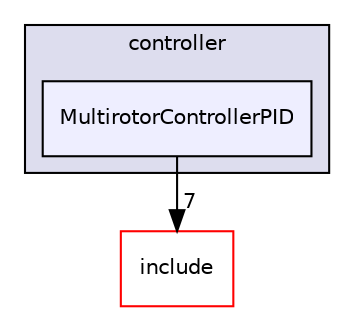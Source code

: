 digraph "/root/scrimmage/scrimmage/src/plugins/controller/MultirotorControllerPID" {
  compound=true
  node [ fontsize="10", fontname="Helvetica"];
  edge [ labelfontsize="10", labelfontname="Helvetica"];
  subgraph clusterdir_c915aa27e6120cf8f6d19a96e78171a2 {
    graph [ bgcolor="#ddddee", pencolor="black", label="controller" fontname="Helvetica", fontsize="10", URL="dir_c915aa27e6120cf8f6d19a96e78171a2.html"]
  dir_adeae49aea6bdaf894d0f15b3b3caa7f [shape=box, label="MultirotorControllerPID", style="filled", fillcolor="#eeeeff", pencolor="black", URL="dir_adeae49aea6bdaf894d0f15b3b3caa7f.html"];
  }
  dir_d44c64559bbebec7f509842c48db8b23 [shape=box label="include" fillcolor="white" style="filled" color="red" URL="dir_d44c64559bbebec7f509842c48db8b23.html"];
  dir_adeae49aea6bdaf894d0f15b3b3caa7f->dir_d44c64559bbebec7f509842c48db8b23 [headlabel="7", labeldistance=1.5 headhref="dir_000209_000004.html"];
}
